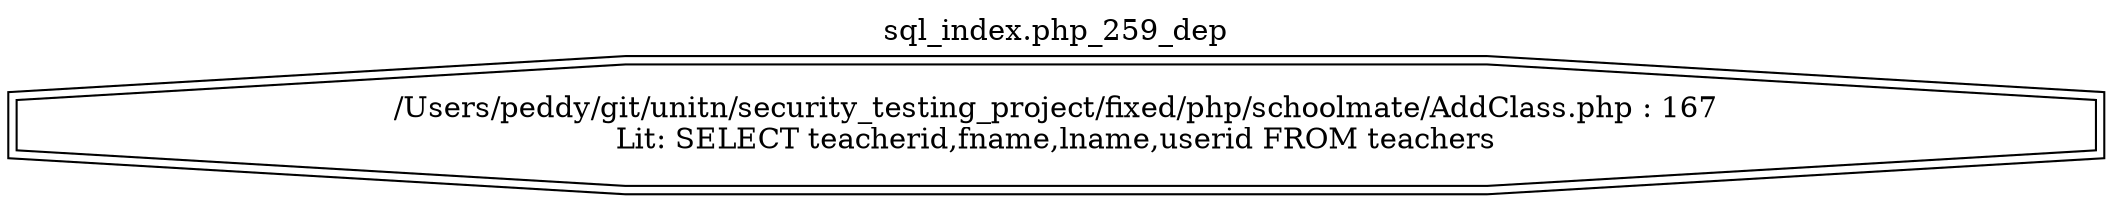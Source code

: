digraph cfg {
  label="sql_index.php_259_dep";
  labelloc=t;
  n1 [shape=doubleoctagon, label="/Users/peddy/git/unitn/security_testing_project/fixed/php/schoolmate/AddClass.php : 167\nLit: SELECT teacherid,fname,lname,userid FROM teachers\n"];
}
